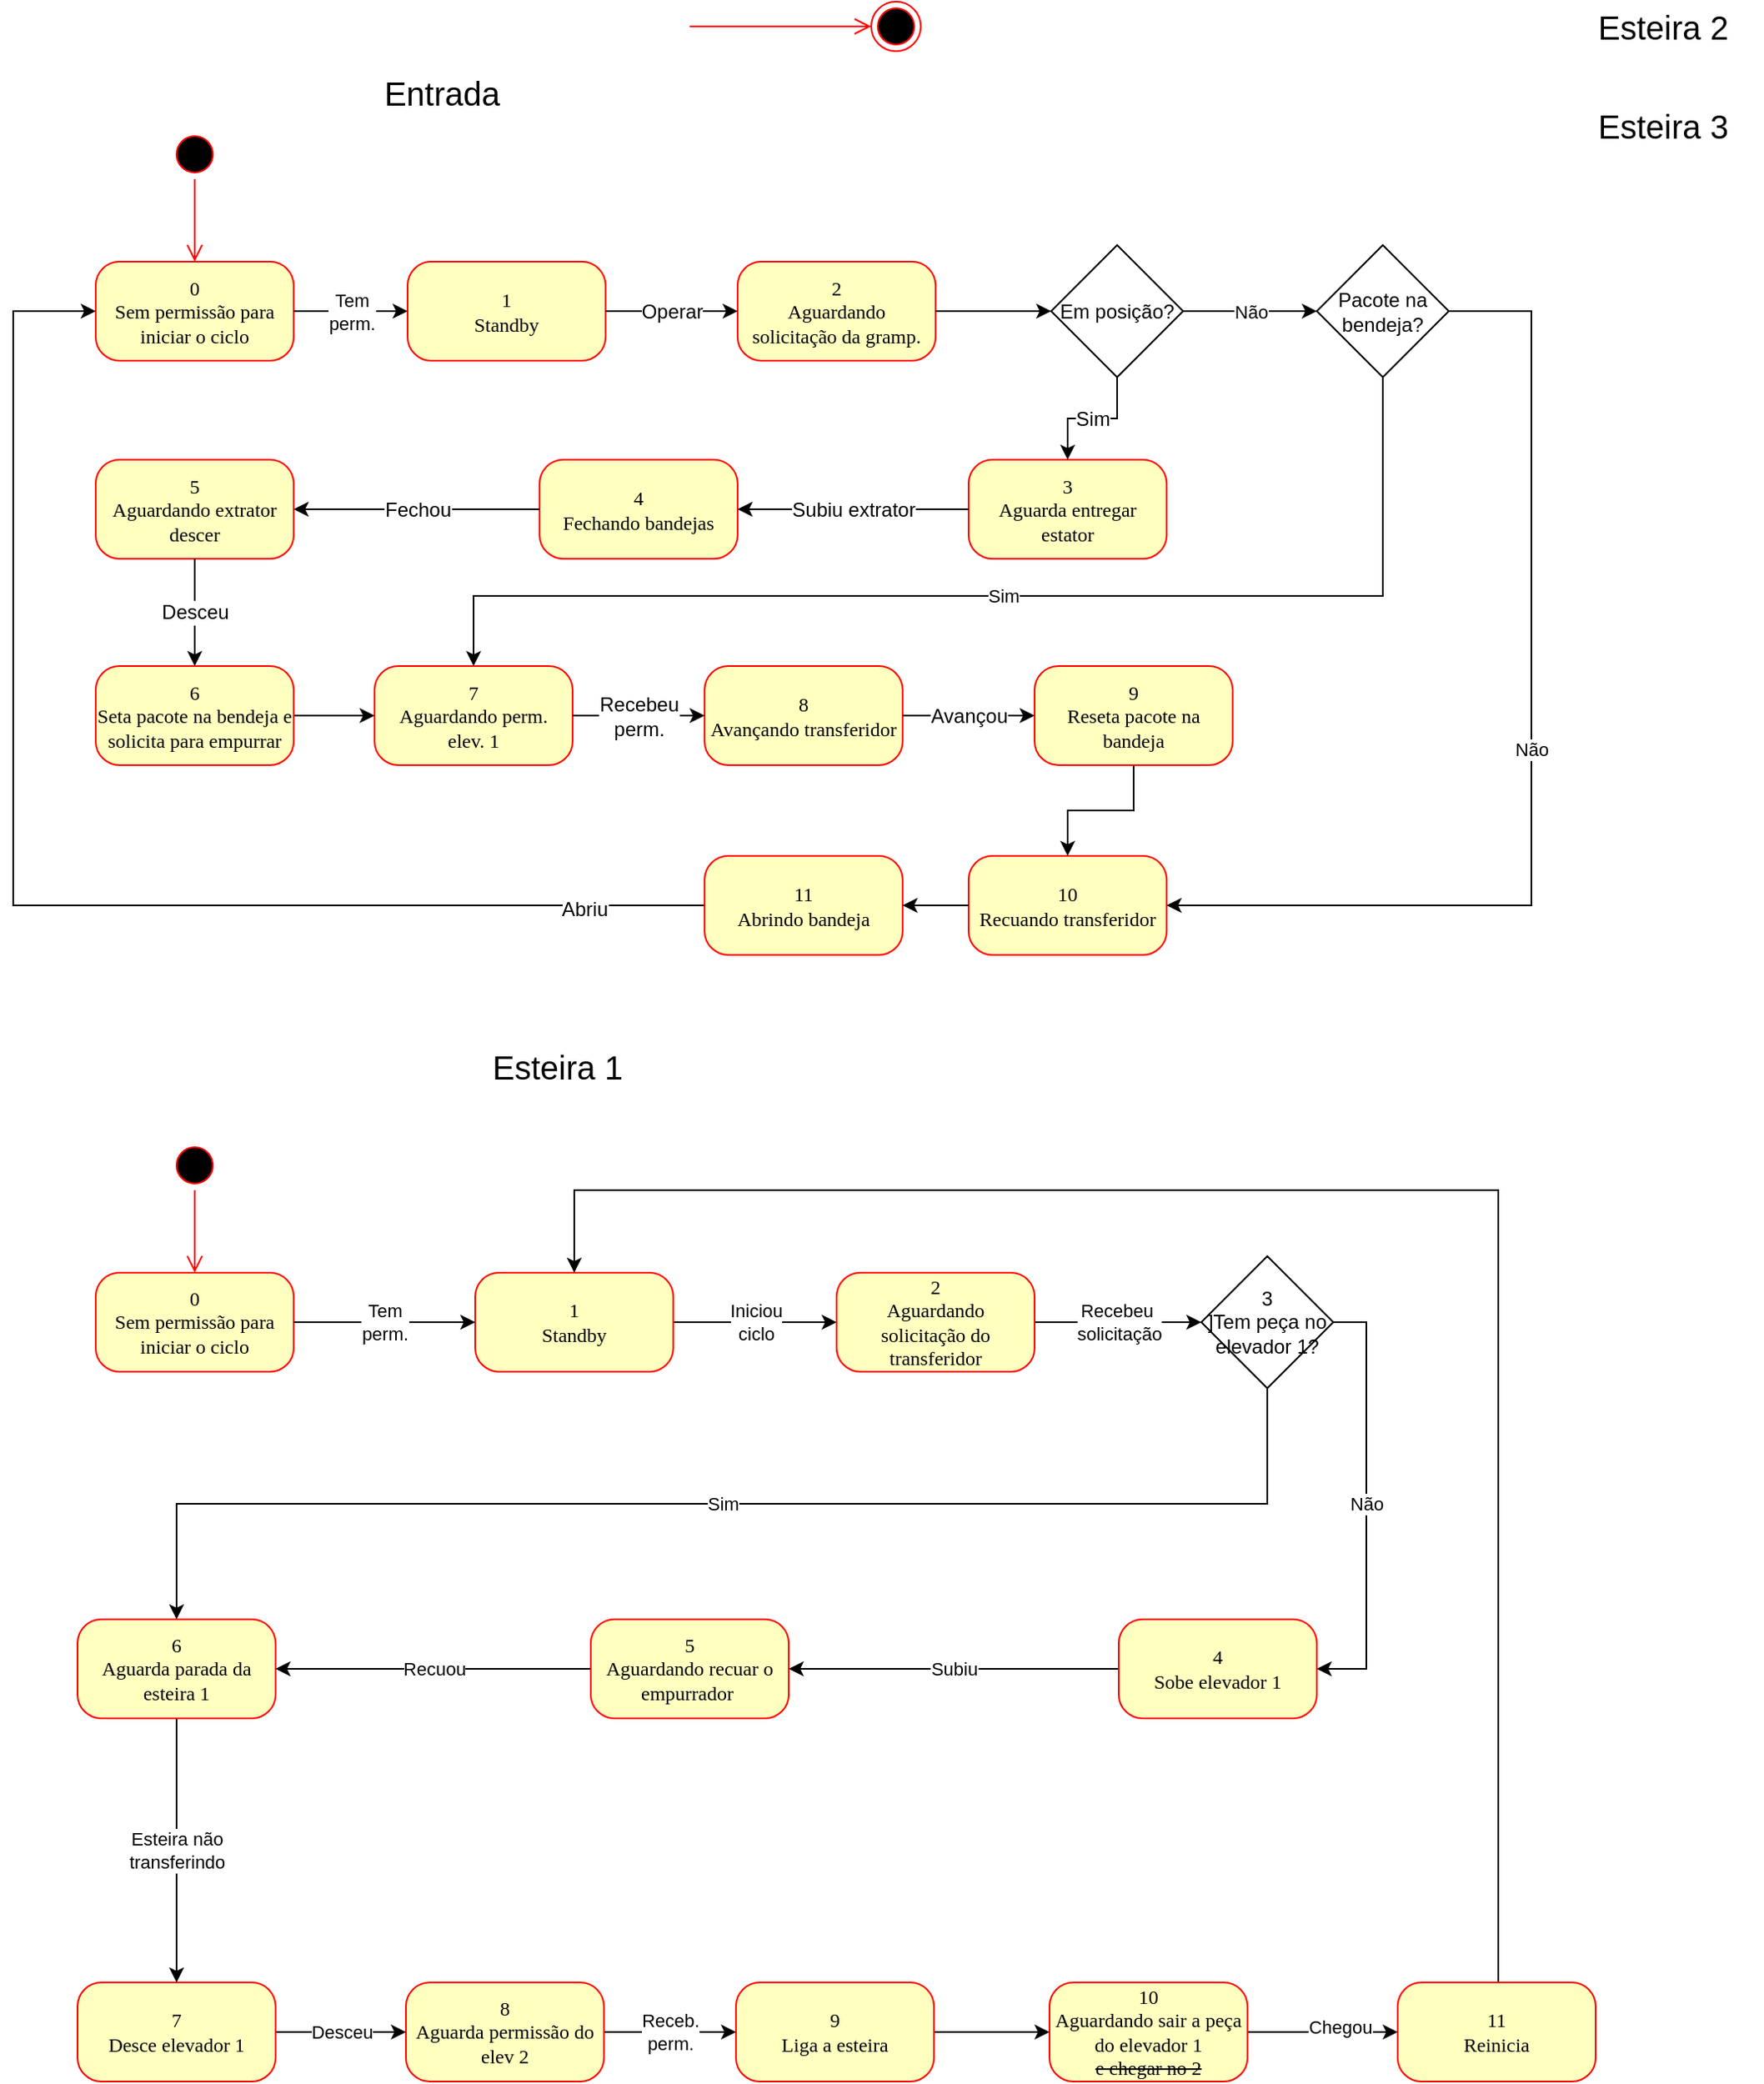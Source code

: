 <mxfile version="20.5.1" type="github">
  <diagram name="Page-1" id="58cdce13-f638-feb5-8d6f-7d28b1aa9fa0">
    <mxGraphModel dx="1056" dy="600" grid="1" gridSize="10" guides="1" tooltips="1" connect="1" arrows="1" fold="1" page="1" pageScale="1" pageWidth="1100" pageHeight="850" background="none" math="0" shadow="0">
      <root>
        <mxCell id="0" />
        <mxCell id="1" parent="0" />
        <mxCell id="xWgYyd1IFgnipg2OSd_u-2" value="Esteira 1" style="text;html=1;strokeColor=none;fillColor=none;align=center;verticalAlign=middle;whiteSpace=wrap;rounded=0;fontSize=20;" parent="1" vertex="1">
          <mxGeometry x="290" y="650" width="120" height="30" as="geometry" />
        </mxCell>
        <mxCell id="xWgYyd1IFgnipg2OSd_u-3" value="Esteira 3" style="text;html=1;strokeColor=none;fillColor=none;align=center;verticalAlign=middle;whiteSpace=wrap;rounded=0;fontSize=20;" parent="1" vertex="1">
          <mxGeometry x="960" y="80" width="120" height="30" as="geometry" />
        </mxCell>
        <mxCell id="24f968d109e7d6b4-3" value="" style="ellipse;html=1;shape=endState;fillColor=#000000;strokeColor=#ff0000;rounded=1;shadow=0;comic=0;labelBackgroundColor=none;fontFamily=Verdana;fontSize=12;fontColor=#000000;align=center;" parent="1" vertex="1">
          <mxGeometry x="540" y="20" width="30" height="30" as="geometry" />
        </mxCell>
        <mxCell id="3cde6dad864a17aa-12" style="edgeStyle=elbowEdgeStyle;html=1;labelBackgroundColor=none;endArrow=open;endSize=8;strokeColor=#ff0000;fontFamily=Verdana;fontSize=12;align=left;" parent="1" target="24f968d109e7d6b4-3" edge="1">
          <mxGeometry relative="1" as="geometry">
            <mxPoint x="430" y="35" as="sourcePoint" />
          </mxGeometry>
        </mxCell>
        <mxCell id="xWgYyd1IFgnipg2OSd_u-4" value="Esteira 2" style="text;html=1;strokeColor=none;fillColor=none;align=center;verticalAlign=middle;whiteSpace=wrap;rounded=0;fontSize=20;" parent="1" vertex="1">
          <mxGeometry x="960" y="20" width="120" height="30" as="geometry" />
        </mxCell>
        <mxCell id="xWgYyd1IFgnipg2OSd_u-5" value="Entrada" style="text;html=1;strokeColor=none;fillColor=none;align=center;verticalAlign=middle;whiteSpace=wrap;rounded=0;fontSize=20;" parent="1" vertex="1">
          <mxGeometry x="220" y="60" width="120" height="30" as="geometry" />
        </mxCell>
        <mxCell id="xWgYyd1IFgnipg2OSd_u-80" value="" style="ellipse;html=1;shape=startState;fillColor=#000000;strokeColor=#ff0000;rounded=1;shadow=0;comic=0;labelBackgroundColor=none;fontFamily=Verdana;fontSize=12;fontColor=#000000;align=center;direction=south;" parent="1" vertex="1">
          <mxGeometry x="115" y="710" width="30" height="30" as="geometry" />
        </mxCell>
        <mxCell id="xWgYyd1IFgnipg2OSd_u-81" value="0&lt;br&gt;Sem permissão para iniciar o ciclo" style="rounded=1;whiteSpace=wrap;html=1;arcSize=24;fillColor=#ffffc0;strokeColor=#ff0000;shadow=0;comic=0;labelBackgroundColor=none;fontFamily=Verdana;fontSize=12;fontColor=#000000;align=center;" parent="1" vertex="1">
          <mxGeometry x="70" y="790" width="120" height="60" as="geometry" />
        </mxCell>
        <mxCell id="KYoNbqA-EtBUBlgTEE9d-64" value="Recebeu&amp;nbsp;&lt;br&gt;solicitação" style="edgeStyle=orthogonalEdgeStyle;rounded=0;orthogonalLoop=1;jettySize=auto;html=1;startArrow=none;" parent="1" source="xWgYyd1IFgnipg2OSd_u-85" target="xWgYyd1IFgnipg2OSd_u-89" edge="1">
          <mxGeometry relative="1" as="geometry" />
        </mxCell>
        <mxCell id="KYoNbqA-EtBUBlgTEE9d-83" value="Iniciou&lt;br&gt;ciclo" style="edgeStyle=orthogonalEdgeStyle;rounded=0;orthogonalLoop=1;jettySize=auto;html=1;" parent="1" source="xWgYyd1IFgnipg2OSd_u-82" target="xWgYyd1IFgnipg2OSd_u-85" edge="1">
          <mxGeometry relative="1" as="geometry" />
        </mxCell>
        <mxCell id="xWgYyd1IFgnipg2OSd_u-82" value="1&lt;br&gt;Standby" style="rounded=1;whiteSpace=wrap;html=1;arcSize=24;fillColor=#ffffc0;strokeColor=#ff0000;shadow=0;comic=0;labelBackgroundColor=none;fontFamily=Verdana;fontSize=12;fontColor=#000000;align=center;" parent="1" vertex="1">
          <mxGeometry x="300" y="790" width="120" height="60" as="geometry" />
        </mxCell>
        <mxCell id="xWgYyd1IFgnipg2OSd_u-83" value="Tem&lt;br&gt;perm." style="edgeStyle=orthogonalEdgeStyle;rounded=0;orthogonalLoop=1;jettySize=auto;html=1;" parent="1" source="xWgYyd1IFgnipg2OSd_u-81" target="xWgYyd1IFgnipg2OSd_u-82" edge="1">
          <mxGeometry relative="1" as="geometry" />
        </mxCell>
        <mxCell id="xWgYyd1IFgnipg2OSd_u-84" style="edgeStyle=orthogonalEdgeStyle;html=1;labelBackgroundColor=none;endArrow=open;endSize=8;strokeColor=#ff0000;fontFamily=Verdana;fontSize=12;align=left;entryX=0.5;entryY=0;entryDx=0;entryDy=0;" parent="1" source="xWgYyd1IFgnipg2OSd_u-80" target="xWgYyd1IFgnipg2OSd_u-81" edge="1">
          <mxGeometry relative="1" as="geometry">
            <mxPoint x="219" y="-125" as="targetPoint" />
          </mxGeometry>
        </mxCell>
        <mxCell id="KYoNbqA-EtBUBlgTEE9d-68" value="Não" style="edgeStyle=orthogonalEdgeStyle;rounded=0;orthogonalLoop=1;jettySize=auto;html=1;exitX=1;exitY=0.5;exitDx=0;exitDy=0;entryX=1;entryY=0.5;entryDx=0;entryDy=0;startArrow=none;" parent="1" source="xWgYyd1IFgnipg2OSd_u-89" target="xWgYyd1IFgnipg2OSd_u-87" edge="1">
          <mxGeometry relative="1" as="geometry" />
        </mxCell>
        <mxCell id="KYoNbqA-EtBUBlgTEE9d-84" value="Subiu" style="edgeStyle=orthogonalEdgeStyle;rounded=0;orthogonalLoop=1;jettySize=auto;html=1;exitX=0;exitY=0.5;exitDx=0;exitDy=0;entryX=1;entryY=0.5;entryDx=0;entryDy=0;" parent="1" source="xWgYyd1IFgnipg2OSd_u-87" target="xWgYyd1IFgnipg2OSd_u-93" edge="1">
          <mxGeometry relative="1" as="geometry" />
        </mxCell>
        <mxCell id="xWgYyd1IFgnipg2OSd_u-87" value="4&lt;br&gt;Sobe elevador 1" style="rounded=1;whiteSpace=wrap;html=1;arcSize=24;fillColor=#ffffc0;strokeColor=#ff0000;shadow=0;comic=0;labelBackgroundColor=none;fontFamily=Verdana;fontSize=12;fontColor=#000000;align=center;" parent="1" vertex="1">
          <mxGeometry x="690" y="1000" width="120" height="60" as="geometry" />
        </mxCell>
        <mxCell id="KYoNbqA-EtBUBlgTEE9d-70" value="Sim" style="edgeStyle=orthogonalEdgeStyle;rounded=0;orthogonalLoop=1;jettySize=auto;html=1;exitX=0.5;exitY=1;exitDx=0;exitDy=0;entryX=0.5;entryY=0;entryDx=0;entryDy=0;" parent="1" source="xWgYyd1IFgnipg2OSd_u-89" target="plYh04rKox7OMY_8y_C5-1" edge="1">
          <mxGeometry relative="1" as="geometry" />
        </mxCell>
        <mxCell id="plYh04rKox7OMY_8y_C5-3" value="Recuou" style="edgeStyle=orthogonalEdgeStyle;rounded=0;orthogonalLoop=1;jettySize=auto;html=1;" edge="1" parent="1" source="xWgYyd1IFgnipg2OSd_u-93" target="plYh04rKox7OMY_8y_C5-1">
          <mxGeometry relative="1" as="geometry" />
        </mxCell>
        <mxCell id="xWgYyd1IFgnipg2OSd_u-93" value="5&lt;br&gt;Aguardando recuar o empurrador&amp;nbsp;" style="rounded=1;whiteSpace=wrap;html=1;arcSize=24;fillColor=#ffffc0;strokeColor=#ff0000;shadow=0;comic=0;labelBackgroundColor=none;fontFamily=Verdana;fontSize=12;fontColor=#000000;align=center;" parent="1" vertex="1">
          <mxGeometry x="370" y="1000" width="120" height="60" as="geometry" />
        </mxCell>
        <mxCell id="KYoNbqA-EtBUBlgTEE9d-63" value="" style="edgeStyle=orthogonalEdgeStyle;rounded=0;orthogonalLoop=1;jettySize=auto;html=1;" parent="1" source="xWgYyd1IFgnipg2OSd_u-95" target="xWgYyd1IFgnipg2OSd_u-98" edge="1">
          <mxGeometry relative="1" as="geometry" />
        </mxCell>
        <mxCell id="KYoNbqA-EtBUBlgTEE9d-80" value="Chegou" style="edgeLabel;html=1;align=center;verticalAlign=middle;resizable=0;points=[];" parent="KYoNbqA-EtBUBlgTEE9d-63" vertex="1" connectable="0">
          <mxGeometry x="0.218" y="3" relative="1" as="geometry">
            <mxPoint as="offset" />
          </mxGeometry>
        </mxCell>
        <mxCell id="xWgYyd1IFgnipg2OSd_u-95" value="10&lt;br&gt;Aguardando sair a peça do elevador 1&lt;br&gt;&lt;strike&gt;e chegar no 2&lt;/strike&gt;" style="rounded=1;whiteSpace=wrap;html=1;arcSize=24;fillColor=#ffffc0;strokeColor=#ff0000;shadow=0;comic=0;labelBackgroundColor=none;fontFamily=Verdana;fontSize=12;fontColor=#000000;align=center;" parent="1" vertex="1">
          <mxGeometry x="648" y="1220" width="120" height="60" as="geometry" />
        </mxCell>
        <mxCell id="KYoNbqA-EtBUBlgTEE9d-76" style="edgeStyle=orthogonalEdgeStyle;rounded=0;orthogonalLoop=1;jettySize=auto;html=1;exitX=0.5;exitY=0;exitDx=0;exitDy=0;entryX=0.5;entryY=0;entryDx=0;entryDy=0;" parent="1" source="xWgYyd1IFgnipg2OSd_u-98" target="xWgYyd1IFgnipg2OSd_u-82" edge="1">
          <mxGeometry relative="1" as="geometry">
            <Array as="points">
              <mxPoint x="920" y="740" />
              <mxPoint x="360" y="740" />
            </Array>
          </mxGeometry>
        </mxCell>
        <mxCell id="xWgYyd1IFgnipg2OSd_u-98" value="11&lt;br&gt;Reinicia" style="rounded=1;whiteSpace=wrap;html=1;arcSize=24;fillColor=#ffffc0;strokeColor=#ff0000;shadow=0;comic=0;labelBackgroundColor=none;fontFamily=Verdana;fontSize=12;fontColor=#000000;align=center;" parent="1" vertex="1">
          <mxGeometry x="859" y="1220" width="120" height="60" as="geometry" />
        </mxCell>
        <mxCell id="KYoNbqA-EtBUBlgTEE9d-1" value="" style="ellipse;html=1;shape=startState;fillColor=#000000;strokeColor=#ff0000;rounded=1;shadow=0;comic=0;labelBackgroundColor=none;fontFamily=Verdana;fontSize=12;fontColor=#000000;align=center;direction=south;" parent="1" vertex="1">
          <mxGeometry x="115" y="97.5" width="30" height="30" as="geometry" />
        </mxCell>
        <mxCell id="KYoNbqA-EtBUBlgTEE9d-2" value="0&lt;br&gt;Sem permissão para iniciar o ciclo" style="rounded=1;whiteSpace=wrap;html=1;arcSize=24;fillColor=#ffffc0;strokeColor=#ff0000;shadow=0;comic=0;labelBackgroundColor=none;fontFamily=Verdana;fontSize=12;fontColor=#000000;align=center;" parent="1" vertex="1">
          <mxGeometry x="70" y="177.5" width="120" height="60" as="geometry" />
        </mxCell>
        <mxCell id="KYoNbqA-EtBUBlgTEE9d-3" value="1&lt;br&gt;Standby" style="rounded=1;whiteSpace=wrap;html=1;arcSize=24;fillColor=#ffffc0;strokeColor=#ff0000;shadow=0;comic=0;labelBackgroundColor=none;fontFamily=Verdana;fontSize=12;fontColor=#000000;align=center;" parent="1" vertex="1">
          <mxGeometry x="259" y="177.5" width="120" height="60" as="geometry" />
        </mxCell>
        <mxCell id="KYoNbqA-EtBUBlgTEE9d-4" value="Tem&lt;br&gt;perm." style="edgeStyle=orthogonalEdgeStyle;rounded=0;orthogonalLoop=1;jettySize=auto;html=1;" parent="1" source="KYoNbqA-EtBUBlgTEE9d-2" target="KYoNbqA-EtBUBlgTEE9d-3" edge="1">
          <mxGeometry relative="1" as="geometry" />
        </mxCell>
        <mxCell id="KYoNbqA-EtBUBlgTEE9d-5" style="edgeStyle=orthogonalEdgeStyle;html=1;labelBackgroundColor=none;endArrow=open;endSize=8;strokeColor=#ff0000;fontFamily=Verdana;fontSize=12;align=left;entryX=0.5;entryY=0;entryDx=0;entryDy=0;" parent="1" source="KYoNbqA-EtBUBlgTEE9d-1" target="KYoNbqA-EtBUBlgTEE9d-2" edge="1">
          <mxGeometry relative="1" as="geometry">
            <mxPoint x="219" y="-97.5" as="targetPoint" />
          </mxGeometry>
        </mxCell>
        <mxCell id="KYoNbqA-EtBUBlgTEE9d-6" value="2&lt;br&gt;Aguardando&lt;br&gt;solicitação da gramp." style="rounded=1;whiteSpace=wrap;html=1;arcSize=24;fillColor=#ffffc0;strokeColor=#ff0000;shadow=0;comic=0;labelBackgroundColor=none;fontFamily=Verdana;fontSize=12;fontColor=#000000;align=center;" parent="1" vertex="1">
          <mxGeometry x="459" y="177.5" width="120" height="60" as="geometry" />
        </mxCell>
        <mxCell id="KYoNbqA-EtBUBlgTEE9d-7" value="Operar" style="edgeStyle=orthogonalEdgeStyle;rounded=0;orthogonalLoop=1;jettySize=auto;html=1;fontSize=12;" parent="1" source="KYoNbqA-EtBUBlgTEE9d-3" target="KYoNbqA-EtBUBlgTEE9d-6" edge="1">
          <mxGeometry relative="1" as="geometry" />
        </mxCell>
        <mxCell id="KYoNbqA-EtBUBlgTEE9d-8" value="3&lt;br&gt;Aguarda entregar estator" style="rounded=1;whiteSpace=wrap;html=1;arcSize=24;fillColor=#ffffc0;strokeColor=#ff0000;shadow=0;comic=0;labelBackgroundColor=none;fontFamily=Verdana;fontSize=12;fontColor=#000000;align=center;" parent="1" vertex="1">
          <mxGeometry x="599" y="297.5" width="120" height="60" as="geometry" />
        </mxCell>
        <mxCell id="KYoNbqA-EtBUBlgTEE9d-9" value="Sim" style="edgeStyle=orthogonalEdgeStyle;rounded=0;orthogonalLoop=1;jettySize=auto;html=1;exitX=0.5;exitY=1;exitDx=0;exitDy=0;entryX=0.5;entryY=0;entryDx=0;entryDy=0;fontSize=12;" parent="1" source="KYoNbqA-EtBUBlgTEE9d-10" target="KYoNbqA-EtBUBlgTEE9d-8" edge="1">
          <mxGeometry relative="1" as="geometry" />
        </mxCell>
        <mxCell id="KYoNbqA-EtBUBlgTEE9d-35" value="Não" style="edgeStyle=orthogonalEdgeStyle;rounded=0;orthogonalLoop=1;jettySize=auto;html=1;" parent="1" source="KYoNbqA-EtBUBlgTEE9d-10" target="KYoNbqA-EtBUBlgTEE9d-33" edge="1">
          <mxGeometry relative="1" as="geometry" />
        </mxCell>
        <mxCell id="KYoNbqA-EtBUBlgTEE9d-10" value="Em posição?" style="rhombus;whiteSpace=wrap;html=1;" parent="1" vertex="1">
          <mxGeometry x="649" y="167.5" width="80" height="80" as="geometry" />
        </mxCell>
        <mxCell id="KYoNbqA-EtBUBlgTEE9d-11" value="" style="edgeStyle=orthogonalEdgeStyle;rounded=0;orthogonalLoop=1;jettySize=auto;html=1;fontSize=20;" parent="1" source="KYoNbqA-EtBUBlgTEE9d-6" target="KYoNbqA-EtBUBlgTEE9d-10" edge="1">
          <mxGeometry relative="1" as="geometry" />
        </mxCell>
        <mxCell id="KYoNbqA-EtBUBlgTEE9d-12" value="4&lt;br&gt;Fechando bandejas" style="rounded=1;whiteSpace=wrap;html=1;arcSize=24;fillColor=#ffffc0;strokeColor=#ff0000;shadow=0;comic=0;labelBackgroundColor=none;fontFamily=Verdana;fontSize=12;fontColor=#000000;align=center;" parent="1" vertex="1">
          <mxGeometry x="339" y="297.5" width="120" height="60" as="geometry" />
        </mxCell>
        <mxCell id="KYoNbqA-EtBUBlgTEE9d-13" value="Subiu extrator" style="edgeStyle=orthogonalEdgeStyle;rounded=0;orthogonalLoop=1;jettySize=auto;html=1;fontSize=12;" parent="1" source="KYoNbqA-EtBUBlgTEE9d-8" target="KYoNbqA-EtBUBlgTEE9d-12" edge="1">
          <mxGeometry relative="1" as="geometry" />
        </mxCell>
        <mxCell id="KYoNbqA-EtBUBlgTEE9d-14" value="5&lt;br&gt;Aguardando extrator descer" style="rounded=1;whiteSpace=wrap;html=1;arcSize=24;fillColor=#ffffc0;strokeColor=#ff0000;shadow=0;comic=0;labelBackgroundColor=none;fontFamily=Verdana;fontSize=12;fontColor=#000000;align=center;" parent="1" vertex="1">
          <mxGeometry x="70" y="297.5" width="120" height="60" as="geometry" />
        </mxCell>
        <mxCell id="KYoNbqA-EtBUBlgTEE9d-15" value="Fechou" style="edgeStyle=orthogonalEdgeStyle;rounded=0;orthogonalLoop=1;jettySize=auto;html=1;fontSize=12;" parent="1" source="KYoNbqA-EtBUBlgTEE9d-12" target="KYoNbqA-EtBUBlgTEE9d-14" edge="1">
          <mxGeometry relative="1" as="geometry" />
        </mxCell>
        <mxCell id="KYoNbqA-EtBUBlgTEE9d-16" value="7&lt;br&gt;Aguardando perm.&lt;br&gt;elev. 1" style="rounded=1;whiteSpace=wrap;html=1;arcSize=24;fillColor=#ffffc0;strokeColor=#ff0000;shadow=0;comic=0;labelBackgroundColor=none;fontFamily=Verdana;fontSize=12;fontColor=#000000;align=center;" parent="1" vertex="1">
          <mxGeometry x="239" y="422.5" width="120" height="60" as="geometry" />
        </mxCell>
        <mxCell id="KYoNbqA-EtBUBlgTEE9d-17" value="8&lt;br&gt;Avançando transferidor" style="rounded=1;whiteSpace=wrap;html=1;arcSize=24;fillColor=#ffffc0;strokeColor=#ff0000;shadow=0;comic=0;labelBackgroundColor=none;fontFamily=Verdana;fontSize=12;fontColor=#000000;align=center;" parent="1" vertex="1">
          <mxGeometry x="439" y="422.5" width="120" height="60" as="geometry" />
        </mxCell>
        <mxCell id="KYoNbqA-EtBUBlgTEE9d-18" value="Recebeu&lt;br&gt;perm." style="edgeStyle=orthogonalEdgeStyle;rounded=0;orthogonalLoop=1;jettySize=auto;html=1;fontSize=12;" parent="1" source="KYoNbqA-EtBUBlgTEE9d-16" target="KYoNbqA-EtBUBlgTEE9d-17" edge="1">
          <mxGeometry relative="1" as="geometry" />
        </mxCell>
        <mxCell id="KYoNbqA-EtBUBlgTEE9d-19" value="10&lt;br&gt;Recuando transferidor" style="rounded=1;whiteSpace=wrap;html=1;arcSize=24;fillColor=#ffffc0;strokeColor=#ff0000;shadow=0;comic=0;labelBackgroundColor=none;fontFamily=Verdana;fontSize=12;fontColor=#000000;align=center;" parent="1" vertex="1">
          <mxGeometry x="599" y="537.5" width="120" height="60" as="geometry" />
        </mxCell>
        <mxCell id="KYoNbqA-EtBUBlgTEE9d-21" value="" style="edgeStyle=orthogonalEdgeStyle;rounded=0;orthogonalLoop=1;jettySize=auto;html=1;fontSize=12;" parent="1" source="KYoNbqA-EtBUBlgTEE9d-22" target="KYoNbqA-EtBUBlgTEE9d-16" edge="1">
          <mxGeometry relative="1" as="geometry" />
        </mxCell>
        <mxCell id="KYoNbqA-EtBUBlgTEE9d-22" value="6&lt;br&gt;Seta pacote na bendeja e solicita para empurrar" style="rounded=1;whiteSpace=wrap;html=1;arcSize=24;fillColor=#ffffc0;strokeColor=#ff0000;shadow=0;comic=0;labelBackgroundColor=none;fontFamily=Verdana;fontSize=12;fontColor=#000000;align=center;" parent="1" vertex="1">
          <mxGeometry x="70" y="422.5" width="120" height="60" as="geometry" />
        </mxCell>
        <mxCell id="KYoNbqA-EtBUBlgTEE9d-23" value="Desceu" style="edgeStyle=orthogonalEdgeStyle;rounded=0;orthogonalLoop=1;jettySize=auto;html=1;fontSize=12;" parent="1" source="KYoNbqA-EtBUBlgTEE9d-14" target="KYoNbqA-EtBUBlgTEE9d-22" edge="1">
          <mxGeometry relative="1" as="geometry" />
        </mxCell>
        <mxCell id="KYoNbqA-EtBUBlgTEE9d-24" style="edgeStyle=orthogonalEdgeStyle;rounded=0;orthogonalLoop=1;jettySize=auto;html=1;exitX=0;exitY=0.5;exitDx=0;exitDy=0;entryX=0;entryY=0.5;entryDx=0;entryDy=0;fontSize=12;" parent="1" source="KYoNbqA-EtBUBlgTEE9d-26" target="KYoNbqA-EtBUBlgTEE9d-2" edge="1">
          <mxGeometry relative="1" as="geometry">
            <Array as="points">
              <mxPoint x="20" y="567" />
              <mxPoint x="20" y="207" />
            </Array>
          </mxGeometry>
        </mxCell>
        <mxCell id="KYoNbqA-EtBUBlgTEE9d-25" value="Abriu" style="edgeLabel;html=1;align=center;verticalAlign=middle;resizable=0;points=[];fontSize=12;" parent="KYoNbqA-EtBUBlgTEE9d-24" vertex="1" connectable="0">
          <mxGeometry x="-0.823" y="2" relative="1" as="geometry">
            <mxPoint as="offset" />
          </mxGeometry>
        </mxCell>
        <mxCell id="KYoNbqA-EtBUBlgTEE9d-26" value="11&lt;br&gt;Abrindo bandeja" style="rounded=1;whiteSpace=wrap;html=1;arcSize=24;fillColor=#ffffc0;strokeColor=#ff0000;shadow=0;comic=0;labelBackgroundColor=none;fontFamily=Verdana;fontSize=12;fontColor=#000000;align=center;" parent="1" vertex="1">
          <mxGeometry x="439" y="537.5" width="120" height="60" as="geometry" />
        </mxCell>
        <mxCell id="KYoNbqA-EtBUBlgTEE9d-27" value="" style="edgeStyle=orthogonalEdgeStyle;rounded=0;orthogonalLoop=1;jettySize=auto;html=1;fontSize=12;" parent="1" source="KYoNbqA-EtBUBlgTEE9d-19" target="KYoNbqA-EtBUBlgTEE9d-26" edge="1">
          <mxGeometry relative="1" as="geometry" />
        </mxCell>
        <mxCell id="KYoNbqA-EtBUBlgTEE9d-28" value="" style="edgeStyle=orthogonalEdgeStyle;rounded=0;orthogonalLoop=1;jettySize=auto;html=1;fontSize=12;" parent="1" source="KYoNbqA-EtBUBlgTEE9d-29" target="KYoNbqA-EtBUBlgTEE9d-19" edge="1">
          <mxGeometry relative="1" as="geometry" />
        </mxCell>
        <mxCell id="KYoNbqA-EtBUBlgTEE9d-29" value="9&lt;br&gt;Reseta pacote na bandeja" style="rounded=1;whiteSpace=wrap;html=1;arcSize=24;fillColor=#ffffc0;strokeColor=#ff0000;shadow=0;comic=0;labelBackgroundColor=none;fontFamily=Verdana;fontSize=12;fontColor=#000000;align=center;" parent="1" vertex="1">
          <mxGeometry x="639" y="422.5" width="120" height="60" as="geometry" />
        </mxCell>
        <mxCell id="KYoNbqA-EtBUBlgTEE9d-30" value="Avançou" style="edgeStyle=orthogonalEdgeStyle;rounded=0;orthogonalLoop=1;jettySize=auto;html=1;fontSize=12;" parent="1" source="KYoNbqA-EtBUBlgTEE9d-17" target="KYoNbqA-EtBUBlgTEE9d-29" edge="1">
          <mxGeometry relative="1" as="geometry" />
        </mxCell>
        <mxCell id="KYoNbqA-EtBUBlgTEE9d-37" value="Não" style="edgeStyle=orthogonalEdgeStyle;rounded=0;orthogonalLoop=1;jettySize=auto;html=1;exitX=1;exitY=0.5;exitDx=0;exitDy=0;entryX=1;entryY=0.5;entryDx=0;entryDy=0;" parent="1" source="KYoNbqA-EtBUBlgTEE9d-33" target="KYoNbqA-EtBUBlgTEE9d-19" edge="1">
          <mxGeometry relative="1" as="geometry">
            <Array as="points">
              <mxPoint x="940" y="207" />
              <mxPoint x="940" y="567" />
            </Array>
          </mxGeometry>
        </mxCell>
        <mxCell id="KYoNbqA-EtBUBlgTEE9d-38" value="Sim" style="edgeStyle=orthogonalEdgeStyle;rounded=0;orthogonalLoop=1;jettySize=auto;html=1;exitX=0.5;exitY=1;exitDx=0;exitDy=0;" parent="1" source="KYoNbqA-EtBUBlgTEE9d-33" target="KYoNbqA-EtBUBlgTEE9d-16" edge="1">
          <mxGeometry relative="1" as="geometry">
            <Array as="points">
              <mxPoint x="850" y="380" />
              <mxPoint x="299" y="380" />
            </Array>
          </mxGeometry>
        </mxCell>
        <mxCell id="KYoNbqA-EtBUBlgTEE9d-33" value="Pacote na bendeja?" style="rhombus;whiteSpace=wrap;html=1;" parent="1" vertex="1">
          <mxGeometry x="810" y="167.5" width="80" height="80" as="geometry" />
        </mxCell>
        <mxCell id="KYoNbqA-EtBUBlgTEE9d-44" value="Receb.&lt;br&gt;perm." style="edgeStyle=orthogonalEdgeStyle;rounded=0;orthogonalLoop=1;jettySize=auto;html=1;" parent="1" source="KYoNbqA-EtBUBlgTEE9d-39" target="KYoNbqA-EtBUBlgTEE9d-42" edge="1">
          <mxGeometry relative="1" as="geometry" />
        </mxCell>
        <mxCell id="KYoNbqA-EtBUBlgTEE9d-39" value="8&lt;br&gt;Aguarda permissão do elev 2" style="rounded=1;whiteSpace=wrap;html=1;arcSize=24;fillColor=#ffffc0;strokeColor=#ff0000;shadow=0;comic=0;labelBackgroundColor=none;fontFamily=Verdana;fontSize=12;fontColor=#000000;align=center;" parent="1" vertex="1">
          <mxGeometry x="258" y="1220" width="120" height="60" as="geometry" />
        </mxCell>
        <mxCell id="KYoNbqA-EtBUBlgTEE9d-45" value="" style="edgeStyle=orthogonalEdgeStyle;rounded=0;orthogonalLoop=1;jettySize=auto;html=1;" parent="1" source="KYoNbqA-EtBUBlgTEE9d-42" target="xWgYyd1IFgnipg2OSd_u-95" edge="1">
          <mxGeometry relative="1" as="geometry" />
        </mxCell>
        <mxCell id="KYoNbqA-EtBUBlgTEE9d-42" value="9&lt;br&gt;Liga a esteira" style="rounded=1;whiteSpace=wrap;html=1;arcSize=24;fillColor=#ffffc0;strokeColor=#ff0000;shadow=0;comic=0;labelBackgroundColor=none;fontFamily=Verdana;fontSize=12;fontColor=#000000;align=center;" parent="1" vertex="1">
          <mxGeometry x="458" y="1220" width="120" height="60" as="geometry" />
        </mxCell>
        <mxCell id="KYoNbqA-EtBUBlgTEE9d-62" value="Desceu" style="edgeStyle=orthogonalEdgeStyle;rounded=0;orthogonalLoop=1;jettySize=auto;html=1;" parent="1" source="xWgYyd1IFgnipg2OSd_u-101" target="KYoNbqA-EtBUBlgTEE9d-39" edge="1">
          <mxGeometry relative="1" as="geometry" />
        </mxCell>
        <mxCell id="xWgYyd1IFgnipg2OSd_u-101" value="7&lt;br&gt;Desce elevador 1" style="rounded=1;whiteSpace=wrap;html=1;arcSize=24;fillColor=#ffffc0;strokeColor=#ff0000;shadow=0;comic=0;labelBackgroundColor=none;fontFamily=Verdana;fontSize=12;fontColor=#000000;align=center;" parent="1" vertex="1">
          <mxGeometry x="59" y="1220" width="120" height="60" as="geometry" />
        </mxCell>
        <mxCell id="xWgYyd1IFgnipg2OSd_u-89" value="3&lt;br&gt;]Tem peça no elevador 1?" style="rhombus;whiteSpace=wrap;html=1;" parent="1" vertex="1">
          <mxGeometry x="740" y="780" width="80" height="80" as="geometry" />
        </mxCell>
        <mxCell id="xWgYyd1IFgnipg2OSd_u-85" value="2&lt;br&gt;Aguardando&lt;br&gt;solicitação do&lt;br&gt;transferidor" style="rounded=1;whiteSpace=wrap;html=1;arcSize=24;fillColor=#ffffc0;strokeColor=#ff0000;shadow=0;comic=0;labelBackgroundColor=none;fontFamily=Verdana;fontSize=12;fontColor=#000000;align=center;" parent="1" vertex="1">
          <mxGeometry x="519" y="790" width="120" height="60" as="geometry" />
        </mxCell>
        <mxCell id="plYh04rKox7OMY_8y_C5-7" value="Esteira não&lt;br&gt;transferindo" style="edgeStyle=orthogonalEdgeStyle;rounded=0;orthogonalLoop=1;jettySize=auto;html=1;exitX=0.5;exitY=1;exitDx=0;exitDy=0;entryX=0.5;entryY=0;entryDx=0;entryDy=0;" edge="1" parent="1" source="plYh04rKox7OMY_8y_C5-1" target="xWgYyd1IFgnipg2OSd_u-101">
          <mxGeometry relative="1" as="geometry" />
        </mxCell>
        <mxCell id="plYh04rKox7OMY_8y_C5-1" value="6&lt;br&gt;Aguarda parada da esteira 1" style="rounded=1;whiteSpace=wrap;html=1;arcSize=24;fillColor=#ffffc0;strokeColor=#ff0000;shadow=0;comic=0;labelBackgroundColor=none;fontFamily=Verdana;fontSize=12;fontColor=#000000;align=center;" vertex="1" parent="1">
          <mxGeometry x="59" y="1000" width="120" height="60" as="geometry" />
        </mxCell>
      </root>
    </mxGraphModel>
  </diagram>
</mxfile>
